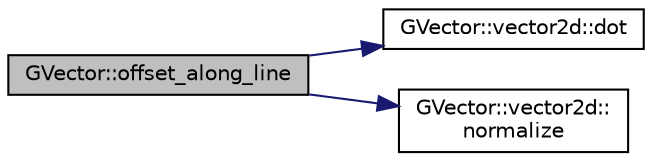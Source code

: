 digraph "GVector::offset_along_line"
{
 // INTERACTIVE_SVG=YES
  edge [fontname="Helvetica",fontsize="10",labelfontname="Helvetica",labelfontsize="10"];
  node [fontname="Helvetica",fontsize="10",shape=record];
  rankdir="LR";
  Node1 [label="GVector::offset_along_line",height=0.2,width=0.4,color="black", fillcolor="grey75", style="filled", fontcolor="black"];
  Node1 -> Node2 [color="midnightblue",fontsize="10",style="solid",fontname="Helvetica"];
  Node2 [label="GVector::vector2d::dot",height=0.2,width=0.4,color="black", fillcolor="white", style="filled",URL="$d8/d10/class_g_vector_1_1vector2d.html#ad26a7d9a1fa9f3121d9a44f61d7691c6",tooltip="return dot product of vector with p "];
  Node1 -> Node3 [color="midnightblue",fontsize="10",style="solid",fontname="Helvetica"];
  Node3 [label="GVector::vector2d::\lnormalize",height=0.2,width=0.4,color="black", fillcolor="white", style="filled",URL="$d8/d10/class_g_vector_1_1vector2d.html#a5d7e4fab978a6df3f4256bf4986fa65e",tooltip="normalize to unit length in place "];
}
